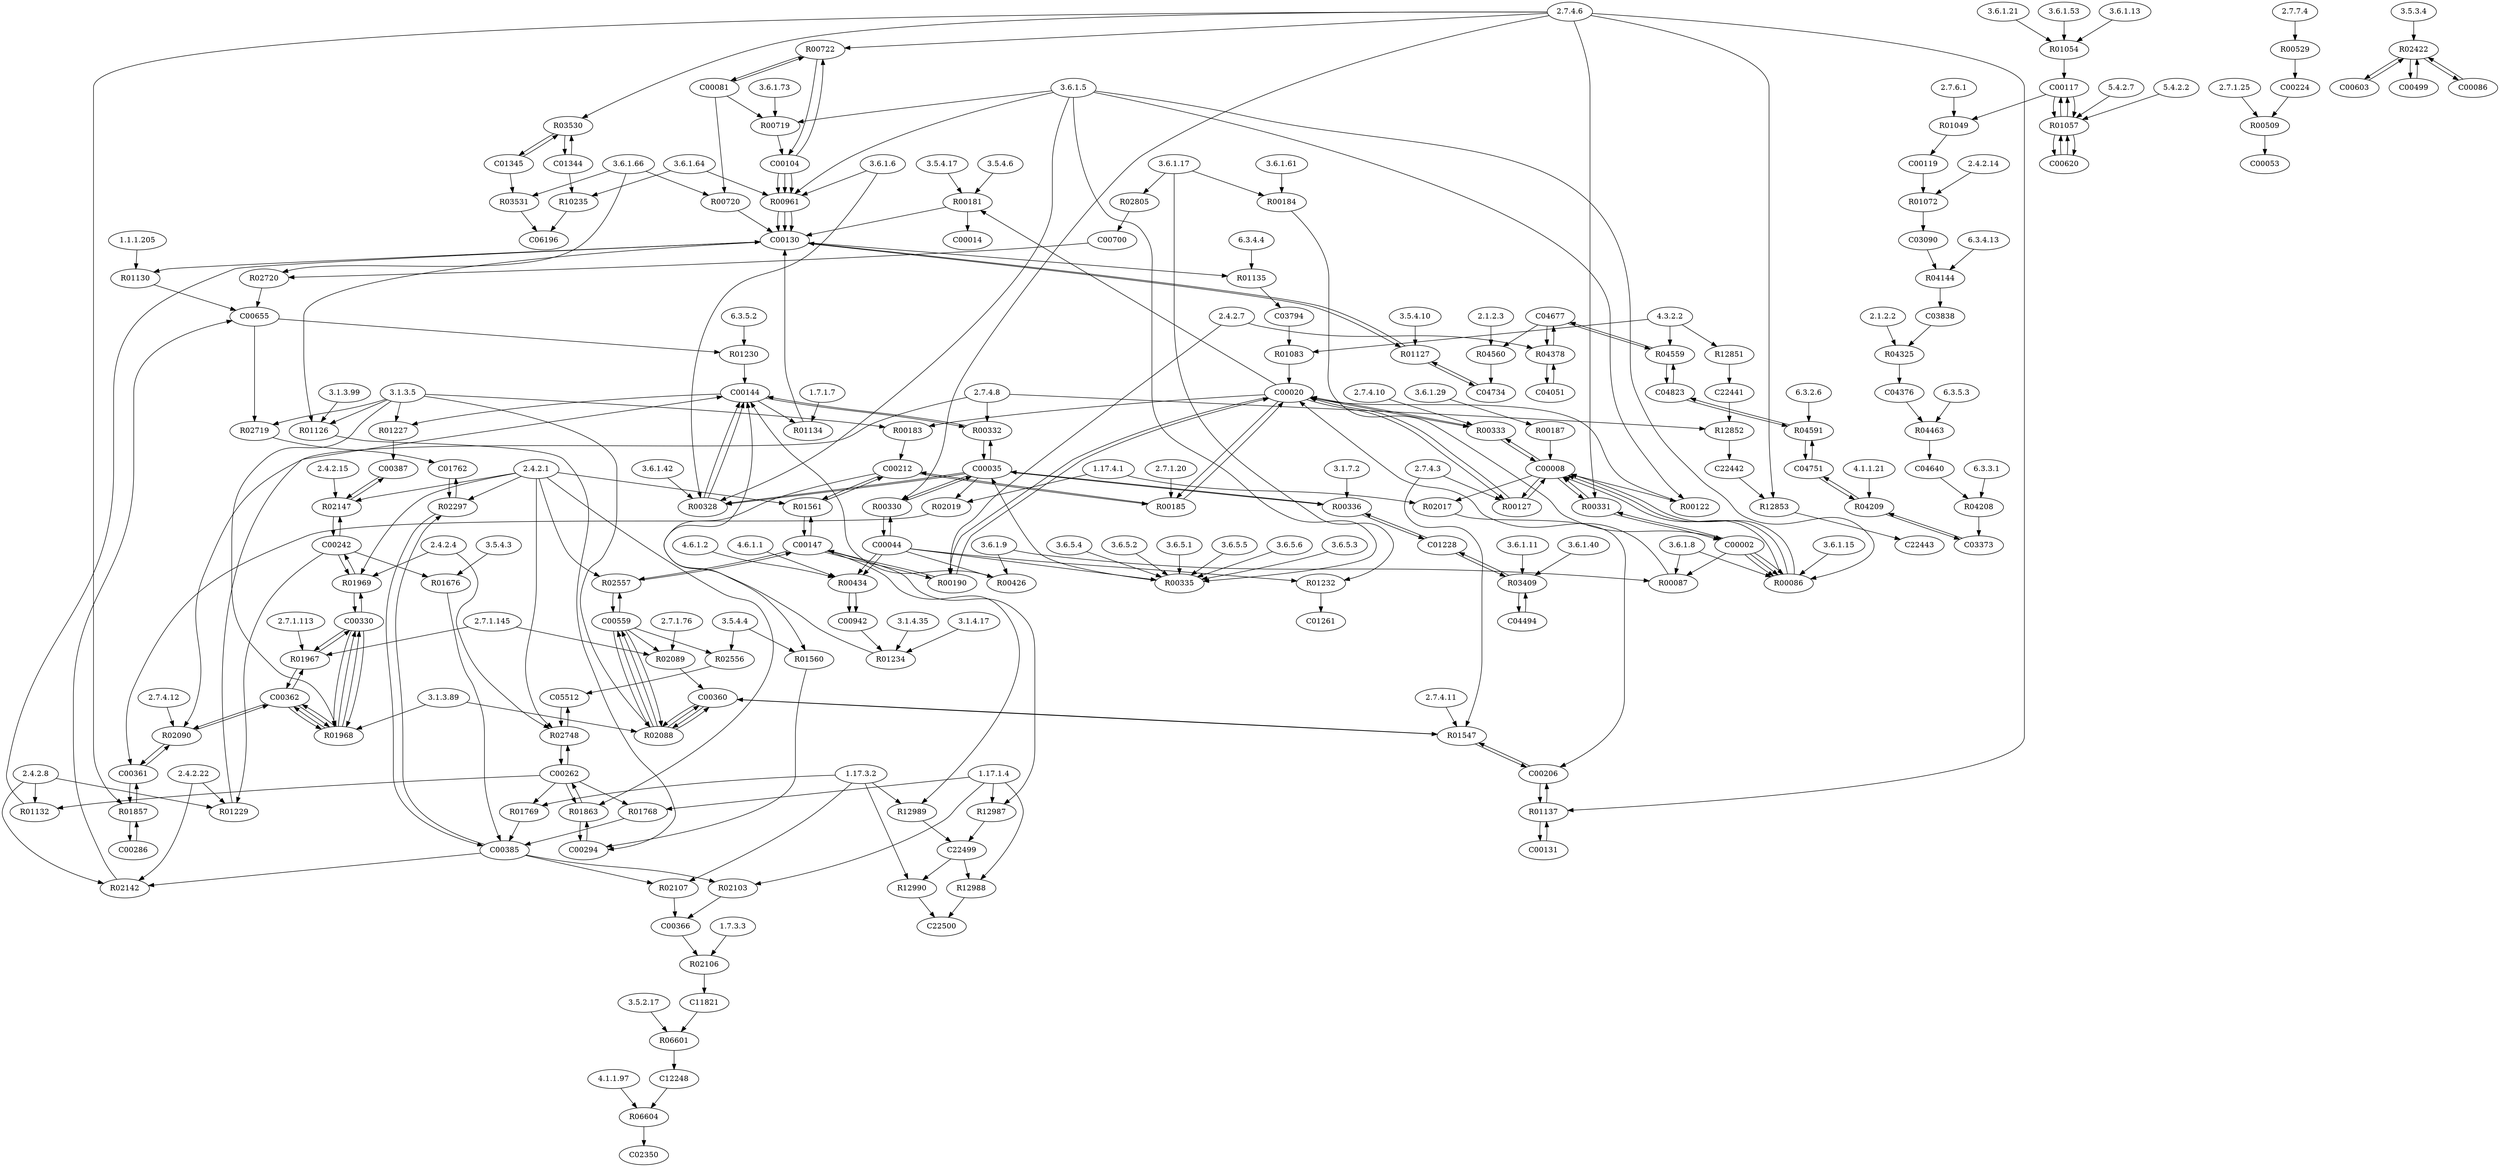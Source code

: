 digraph G {
"3.5.4.17" [type=E];
"3.5.4.4" [type=E];
"2.4.2.1" [type=E];
"3.6.1.73" [type=E];
"3.6.1.11" [type=E];
"3.6.1.64" [type=E];
"3.6.5.4" [type=E];
"2.4.2.22" [type=E];
"3.5.4.3" [type=E];
"5.4.2.7" [type=E];
"2.7.1.25" [type=E];
"6.3.3.1" [type=E];
"6.3.4.13" [type=E];
"3.5.4.6" [type=E];
"2.4.2.15" [type=E];
"3.1.7.2" [type=E];
"3.6.1.17" [type=E];
"3.5.3.4" [type=E];
"2.7.1.76" [type=E];
"2.7.4.10" [type=E];
"3.6.1.8" [type=E];
"3.6.5.2" [type=E];
"3.6.5.1" [type=E];
"2.7.4.11" [type=E];
"2.4.2.7" [type=E];
"2.7.4.8" [type=E];
"3.6.1.61" [type=E];
"3.6.1.13" [type=E];
"3.1.3.5" [type=E];
"1.1.1.205" [type=E];
"3.1.4.35" [type=E];
"2.7.6.1" [type=E];
"3.6.1.6" [type=E];
"1.17.4.1" [type=E];
"2.7.4.6" [type=E];
"2.4.2.14" [type=E];
"2.7.1.20" [type=E];
"3.1.3.89" [type=E];
"4.6.1.2" [type=E];
"3.6.1.21" [type=E];
"2.7.7.4" [type=E];
"3.1.4.17" [type=E];
"3.6.1.66" [type=E];
"1.7.1.7" [type=E];
"2.4.2.4" [type=E];
"1.17.3.2" [type=E];
"3.6.1.29" [type=E];
"2.4.2.8" [type=E];
"3.6.1.9" [type=E];
"3.5.4.10" [type=E];
"3.6.1.53" [type=E];
"2.7.4.12" [type=E];
"2.1.2.3" [type=E];
"6.3.2.6" [type=E];
"6.3.5.2" [type=E];
"3.6.1.40" [type=E];
"1.7.3.3" [type=E];
"3.1.3.99" [type=E];
"3.6.5.5" [type=E];
"3.6.1.5" [type=E];
"4.1.1.21" [type=E];
"1.17.1.4" [type=E];
"2.1.2.2" [type=E];
"3.6.1.15" [type=E];
"3.6.5.6" [type=E];
"2.7.1.113" [type=E];
"3.6.1.42" [type=E];
"2.7.1.145" [type=E];
"3.6.5.3" [type=E];
"4.1.1.97" [type=E];
"6.3.5.3" [type=E];
"4.6.1.1" [type=E];
"4.3.2.2" [type=E];
"2.7.4.3" [type=E];
"3.5.2.17" [type=E];
"5.4.2.2" [type=E];
"6.3.4.4" [type=E];
R01132 [type=R];
R04591 [type=R];
R02090 [type=R];
R01049 [type=R];
R00086 [type=R];
R12851 [type=R];
R00722 [type=R];
R00330 [type=R];
R00184 [type=R];
R01127 [type=R];
R01072 [type=R];
R12853 [type=R];
R03531 [type=R];
R12987 [type=R];
R01547 [type=R];
R00336 [type=R];
R06601 [type=R];
R02106 [type=R];
R00720 [type=R];
R01863 [type=R];
R01857 [type=R];
R02720 [type=R];
R02719 [type=R];
R00335 [type=R];
R00122 [type=R];
R01768 [type=R];
R04208 [type=R];
R00509 [type=R];
R01561 [type=R];
R00529 [type=R];
R00426 [type=R];
R01967 [type=R];
R01234 [type=R];
R02147 [type=R];
R00187 [type=R];
R02107 [type=R];
R04209 [type=R];
R01130 [type=R];
R00183 [type=R];
R00961 [type=R];
R02557 [type=R];
R01968 [type=R];
R01229 [type=R];
R00087 [type=R];
R01083 [type=R];
R12989 [type=R];
R12852 [type=R];
R02089 [type=R];
R04560 [type=R];
R00185 [type=R];
R01227 [type=R];
R02142 [type=R];
R01135 [type=R];
R02805 [type=R];
R01230 [type=R];
R00181 [type=R];
R01054 [type=R];
R04144 [type=R];
R00190 [type=R];
R00332 [type=R];
R01560 [type=R];
R02297 [type=R];
R03409 [type=R];
R03530 [type=R];
R02088 [type=R];
R04559 [type=R];
R01134 [type=R];
R02019 [type=R];
R02748 [type=R];
R06604 [type=R];
R00127 [type=R];
R02017 [type=R];
R00434 [type=R];
R00719 [type=R];
R01057 [type=R];
R02422 [type=R];
R00331 [type=R];
R12988 [type=R];
R04378 [type=R];
R12990 [type=R];
R04463 [type=R];
R01137 [type=R];
R04325 [type=R];
R02103 [type=R];
R01769 [type=R];
R02556 [type=R];
R01676 [type=R];
R01969 [type=R];
R00333 [type=R];
R01126 [type=R];
R00328 [type=R];
R01232 [type=R];
R10235 [type=R];
C00655 [type=C];
C04051 [type=C];
C03794 [type=C];
C00008 [type=C];
C00360 [type=C];
C00212 [type=C];
C00044 [type=C];
C00053 [type=C];
C00147 [type=C];
C00362 [type=C];
C04494 [type=C];
C03090 [type=C];
C00081 [type=C];
C00603 [type=C];
C00117 [type=C];
C00130 [type=C];
C04734 [type=C];
C00206 [type=C];
C05512 [type=C];
C22441 [type=C];
C22499 [type=C];
C04376 [type=C];
C03838 [type=C];
C00361 [type=C];
C00242 [type=C];
C12248 [type=C];
C04751 [type=C];
C00499 [type=C];
C03373 [type=C];
C00620 [type=C];
C01345 [type=C];
C00086 [type=C];
C00366 [type=C];
C00131 [type=C];
C00119 [type=C];
C22500 [type=C];
C00014 [type=C];
C11821 [type=C];
C01228 [type=C];
C00002 [type=C];
C00020 [type=C];
C01762 [type=C];
C00224 [type=C];
C06196 [type=C];
C04823 [type=C];
C00144 [type=C];
C00294 [type=C];
C00942 [type=C];
C00700 [type=C];
C02350 [type=C];
C00286 [type=C];
C01344 [type=C];
C00104 [type=C];
C04677 [type=C];
C00387 [type=C];
C01261 [type=C];
C00035 [type=C];
C00385 [type=C];
C04640 [type=C];
C00330 [type=C];
C22443 [type=C];
C00262 [type=C];
C00559 [type=C];
C22442 [type=C];
C00035 -> R02019;
R02019 -> C00361;
C00385 -> R02107;
R02107 -> C00366;
C00117 -> R01049;
R01049 -> C00119;
C00119 -> R01072;
R01072 -> C03090;
C03090 -> R04144;
R04144 -> C03838;
C03838 -> R04325;
R04325 -> C04376;
C04640 -> R04208;
R04208 -> C03373;
C04677 -> R04560;
R04560 -> C04734;
C04823 -> R04559;
R04559 -> C04823;
R04559 -> C04677;
C04677 -> R04559;
C04751 -> R04591;
R04591 -> C04751;
R04591 -> C04823;
C04823 -> R04591;
C04751 -> R04209;
R04209 -> C04751;
R04209 -> C03373;
C03373 -> R04209;
C04734 -> R01127;
R01127 -> C04734;
R01127 -> C00130;
C00130 -> R01127;
C00002 -> R00086;
R00086 -> C00008;
C00002 -> R00086;
R00086 -> C00008;
C00008 -> R00331;
R00331 -> C00008;
R00331 -> C00002;
C00002 -> R00331;
C00206 -> R01137;
R01137 -> C00206;
R01137 -> C00131;
C00131 -> R01137;
C00008 -> R02017;
R02017 -> C00206;
C00008 -> R00122;
R00122 -> C00020;
C00020 -> R00127;
R00127 -> C00020;
R00127 -> C00008;
C00008 -> R00127;
C03794 -> R01083;
R01083 -> C00020;
C00130 -> R01135;
R01135 -> C03794;
C00020 -> R00181;
R00181 -> C00130;
R00181 -> C00014;
C00020 -> R00183;
R00183 -> C00212;
C00212 -> R00185;
R00185 -> C00212;
R00185 -> C00020;
C00020 -> R00185;
C00020 -> R00190;
R00190 -> C00020;
R00190 -> C00147;
C00147 -> R00190;
C00360 -> R02088;
R02088 -> C00360;
R02088 -> C00559;
C00559 -> R02088;
C00559 -> R02556;
R02556 -> C05512;
C05512 -> R02748;
R02748 -> C05512;
R02748 -> C00262;
C00262 -> R02748;
C01762 -> R02297;
R02297 -> C01762;
R02297 -> C00385;
C00385 -> R02297;
C00130 -> R01126;
R01126 -> C00294;
C00212 -> R01560;
R01560 -> C00294;
C00104 -> R00961;
R00961 -> C00130;
C00104 -> R00722;
R00722 -> C00104;
R00722 -> C00081;
C00081 -> R00722;
C00081 -> R00719;
R00719 -> C00104;
C00144 -> R01134;
R01134 -> C00130;
C00130 -> R01130;
R01130 -> C00655;
C00655 -> R01230;
R01230 -> C00144;
C00035 -> R00328;
R00328 -> C00144;
C00035 -> R00328;
R00328 -> C00144;
C00262 -> R01132;
R01132 -> C00130;
C00212 -> R01561;
R01561 -> C00212;
R01561 -> C00147;
C00147 -> R01561;
C00262 -> R01769;
R01769 -> C00385;
C00144 -> R01227;
R01227 -> C00387;
C00294 -> R01863;
R01863 -> C00294;
R01863 -> C00262;
C00262 -> R01863;
C00385 -> R02142;
R02142 -> C00655;
C00655 -> R02719;
R02719 -> C01762;
C00242 -> R01229;
R01229 -> C00144;
C00144 -> R00332;
R00332 -> C00144;
R00332 -> C00035;
C00035 -> R00332;
C00330 -> R01969;
R01969 -> C00330;
R01969 -> C00242;
C00242 -> R01969;
C00242 -> R01676;
R01676 -> C00385;
C00499 -> R02422;
R02422 -> C00499;
R02422 -> C00603;
C00603 -> R02422;
R02422 -> C00086;
C00086 -> R02422;
C00366 -> R02106;
R02106 -> C11821;
C11821 -> R06601;
R06601 -> C12248;
C01228 -> R00336;
R00336 -> C01228;
R00336 -> C00035;
C00035 -> R00336;
C04494 -> R03409;
R03409 -> C04494;
R03409 -> C01228;
C01228 -> R03409;
C00044 -> R00335;
R00335 -> C00035;
C00035 -> R00330;
R00330 -> C00035;
R00330 -> C00044;
C00044 -> R00330;
C00362 -> R02090;
R02090 -> C00362;
R02090 -> C00361;
C00361 -> R02090;
C00361 -> R01857;
R01857 -> C00361;
R01857 -> C00286;
C00286 -> R01857;
C00362 -> R01968;
R01968 -> C00362;
R01968 -> C00330;
C00330 -> R01968;
C00387 -> R02147;
R02147 -> C00387;
R02147 -> C00242;
C00242 -> R02147;
C00044 -> R00434;
R00434 -> C00942;
C00942 -> R01234;
R01234 -> C00144;
R00529 -> C00224;
C00224 -> R00509;
R00509 -> C00053;
C00262 -> R01768;
R01768 -> C00385;
C00385 -> R02103;
R02103 -> C00366;
C04376 -> R04463;
R04463 -> C04640;
C00081 -> R00720;
R00720 -> C00130;
C00700 -> R02720;
R02720 -> C00655;
R00184 -> C00002;
C00044 -> R01232;
R01232 -> C01261;
C00330 -> R01967;
R01967 -> C00330;
R01967 -> C00362;
C00362 -> R01967;
R02805 -> C00700;
C00620 -> R01057;
R01057 -> C00620;
R01057 -> C00117;
C00117 -> R01057;
R01054 -> C00117;
C00559 -> R02089;
R02089 -> C00360;
C00147 -> R02557;
R02557 -> C00147;
R02557 -> C00559;
C00559 -> R02557;
C00360 -> R01547;
R01547 -> C00360;
R01547 -> C00206;
C00206 -> R01547;
C01344 -> R03530;
R03530 -> C01344;
R03530 -> C01345;
C01345 -> R03530;
R00187 -> C00008;
C00044 -> R00434;
R00434 -> C00942;
C04677 -> R04378;
R04378 -> C04677;
R04378 -> C04051;
C04051 -> R04378;
C00104 -> R00961;
R00961 -> C00130;
C00002 -> R00086;
R00086 -> C00008;
C12248 -> R06604;
R06604 -> C02350;
C00620 -> R01057;
R01057 -> C00620;
R01057 -> C00117;
C00117 -> R01057;
C00104 -> R00961;
R00961 -> C00130;
C01344 -> R10235;
R10235 -> C06196;
C01345 -> R03531;
R03531 -> C06196;
C00020 -> R00333;
R00333 -> C00020;
R00333 -> C00008;
C00008 -> R00333;
C00002 -> R00087;
R00087 -> C00020;
C00044 -> R00426;
R00426 -> C00144;
C00360 -> R02088;
R02088 -> C00360;
R02088 -> C00559;
C00559 -> R02088;
C00362 -> R01968;
R01968 -> C00362;
R01968 -> C00330;
C00330 -> R01968;
R12851 -> C22441;
C22441 -> R12852;
R12852 -> C22442;
C22442 -> R12853;
R12853 -> C22443;
C22499 -> R12988;
R12988 -> C22500;
C22499 -> R12990;
R12990 -> C22500;
C00147 -> R12987;
R12987 -> C22499;
C00147 -> R12989;
R12989 -> C22499;
"2.4.2.8" -> R01132;
"6.3.2.6" -> R04591;
"2.7.4.8" -> R02090;
"2.7.4.12" -> R02090;
"2.7.6.1" -> R01049;
"3.6.1.5" -> R00086;
"3.6.1.8" -> R00086;
"3.6.1.15" -> R00086;
"4.3.2.2" -> R12851;
"2.7.4.6" -> R00722;
"2.7.4.6" -> R00330;
"3.6.1.17" -> R00184;
"3.6.1.61" -> R00184;
"3.5.4.10" -> R01127;
"2.4.2.14" -> R01072;
"2.7.4.6" -> R12853;
"3.6.1.66" -> R03531;
"1.17.1.4" -> R12987;
"2.7.4.3" -> R01547;
"2.7.4.11" -> R01547;
"3.1.7.2" -> R00336;
"3.5.2.17" -> R06601;
"1.7.3.3" -> R02106;
"3.6.1.66" -> R00720;
"2.4.2.1" -> R01863;
"2.7.4.6" -> R01857;
"3.6.1.66" -> R02720;
"3.1.3.5" -> R02719;
"3.6.1.5" -> R00335;
"3.6.5.1" -> R00335;
"3.6.5.2" -> R00335;
"3.6.5.3" -> R00335;
"3.6.5.4" -> R00335;
"3.6.5.5" -> R00335;
"3.6.5.6" -> R00335;
"3.6.1.5" -> R00122;
"1.17.1.4" -> R01768;
"6.3.3.1" -> R04208;
"2.7.1.25" -> R00509;
"2.4.2.1" -> R01561;
"2.7.7.4" -> R00529;
"3.6.1.9" -> R00426;
"2.7.1.113" -> R01967;
"2.7.1.145" -> R01967;
"3.1.4.17" -> R01234;
"3.1.4.35" -> R01234;
"2.4.2.1" -> R02147;
"2.4.2.15" -> R02147;
"3.6.1.29" -> R00187;
"1.17.3.2" -> R02107;
"4.1.1.21" -> R04209;
"1.1.1.205" -> R01130;
"3.1.3.5" -> R00183;
"3.6.1.5" -> R00961;
"3.6.1.6" -> R00961;
"3.6.1.64" -> R00961;
"2.4.2.1" -> R02557;
"3.1.3.5" -> R01968;
"3.1.3.89" -> R01968;
"2.4.2.8" -> R01229;
"2.4.2.22" -> R01229;
"3.6.1.8" -> R00087;
"3.6.1.9" -> R00087;
"4.3.2.2" -> R01083;
"1.17.3.2" -> R12989;
"2.7.4.8" -> R12852;
"2.7.1.76" -> R02089;
"2.7.1.145" -> R02089;
"2.1.2.3" -> R04560;
"2.7.1.20" -> R00185;
"3.1.3.5" -> R01227;
"2.4.2.8" -> R02142;
"2.4.2.22" -> R02142;
"6.3.4.4" -> R01135;
"3.6.1.17" -> R02805;
"6.3.5.2" -> R01230;
"3.5.4.6" -> R00181;
"3.5.4.17" -> R00181;
"3.6.1.13" -> R01054;
"3.6.1.21" -> R01054;
"3.6.1.53" -> R01054;
"6.3.4.13" -> R04144;
"2.4.2.7" -> R00190;
"2.7.4.8" -> R00332;
"3.5.4.4" -> R01560;
"2.4.2.1" -> R02297;
"3.6.1.11" -> R03409;
"3.6.1.40" -> R03409;
"2.7.4.6" -> R03530;
"3.1.3.5" -> R02088;
"3.1.3.89" -> R02088;
"4.3.2.2" -> R04559;
"1.7.1.7" -> R01134;
"1.17.4.1" -> R02019;
"2.4.2.1" -> R02748;
"2.4.2.4" -> R02748;
"4.1.1.97" -> R06604;
"2.7.4.3" -> R00127;
"1.17.4.1" -> R02017;
"4.6.1.1" -> R00434;
"4.6.1.2" -> R00434;
"3.6.1.5" -> R00719;
"3.6.1.73" -> R00719;
"5.4.2.2" -> R01057;
"5.4.2.7" -> R01057;
"3.5.3.4" -> R02422;
"2.7.4.6" -> R00331;
"1.17.1.4" -> R12988;
"2.4.2.7" -> R04378;
"1.17.3.2" -> R12990;
"6.3.5.3" -> R04463;
"2.7.4.6" -> R01137;
"2.1.2.2" -> R04325;
"1.17.1.4" -> R02103;
"1.17.3.2" -> R01769;
"3.5.4.4" -> R02556;
"3.5.4.3" -> R01676;
"2.4.2.1" -> R01969;
"2.4.2.4" -> R01969;
"2.7.4.10" -> R00333;
"3.1.3.5" -> R01126;
"3.1.3.99" -> R01126;
"3.6.1.5" -> R00328;
"3.6.1.6" -> R00328;
"3.6.1.42" -> R00328;
"3.6.1.17" -> R01232;
"3.6.1.64" -> R10235;
}
